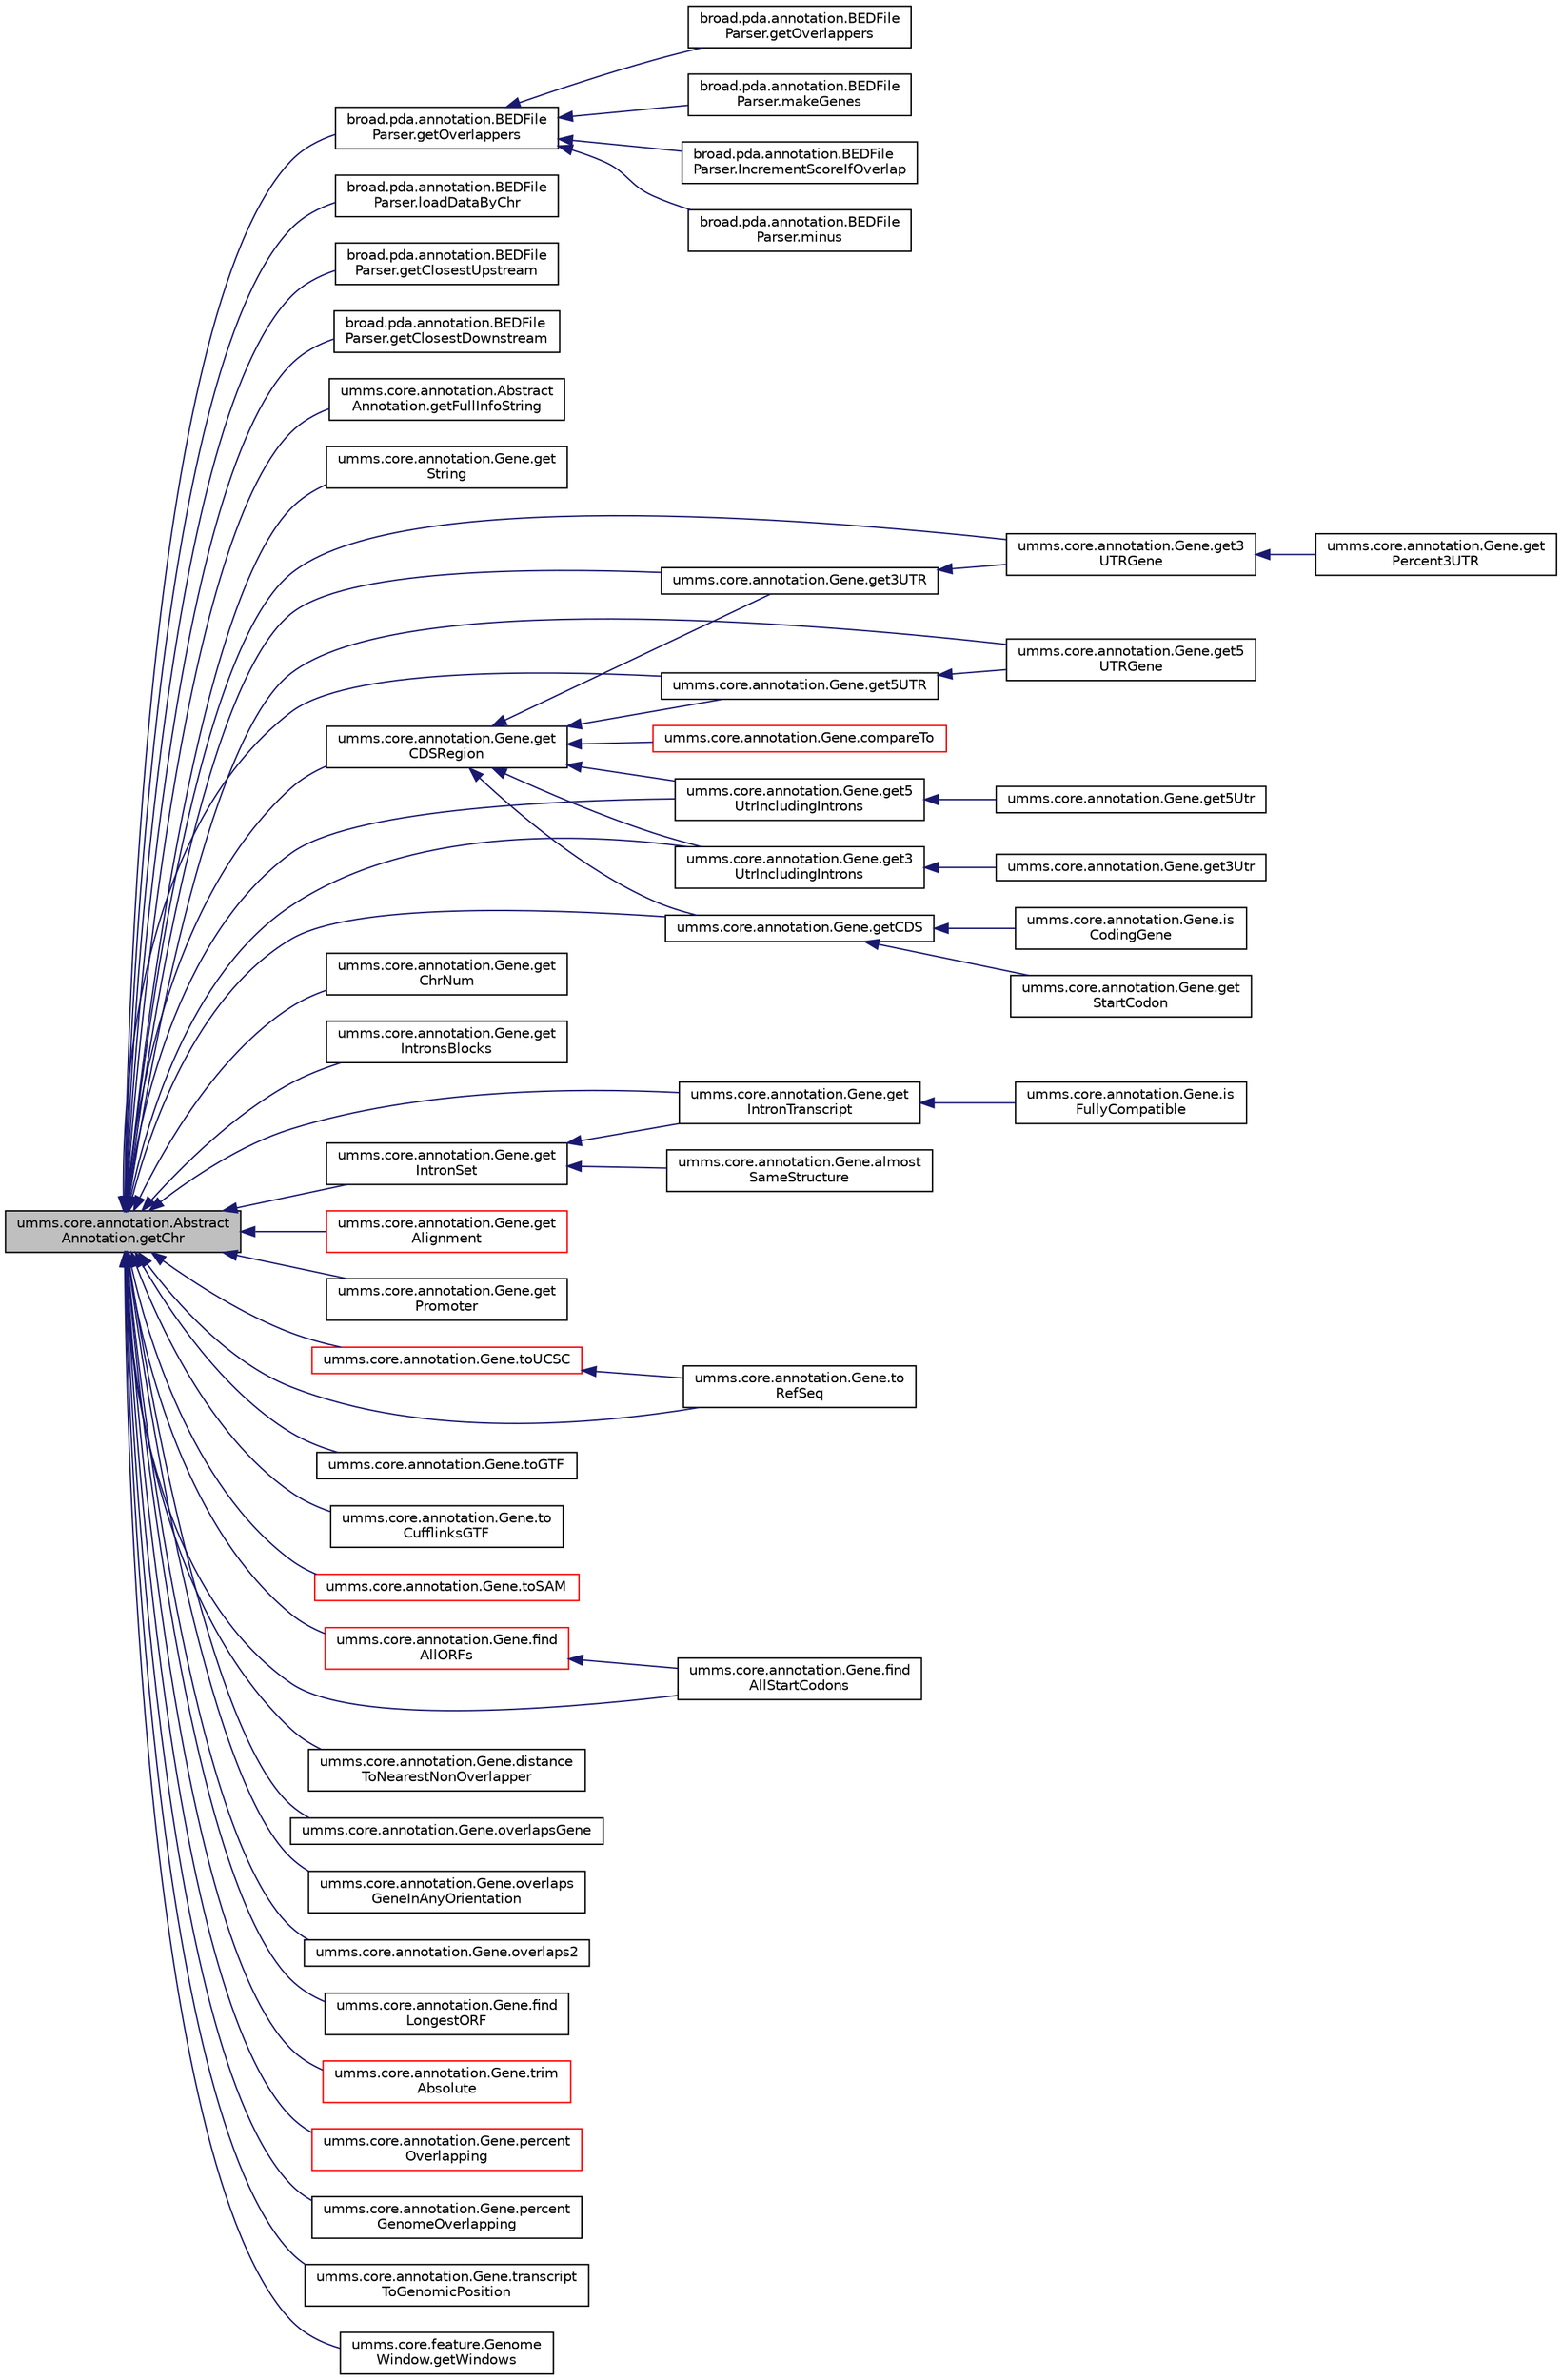 digraph "umms.core.annotation.AbstractAnnotation.getChr"
{
  edge [fontname="Helvetica",fontsize="10",labelfontname="Helvetica",labelfontsize="10"];
  node [fontname="Helvetica",fontsize="10",shape=record];
  rankdir="LR";
  Node1 [label="umms.core.annotation.Abstract\lAnnotation.getChr",height=0.2,width=0.4,color="black", fillcolor="grey75", style="filled" fontcolor="black"];
  Node1 -> Node2 [dir="back",color="midnightblue",fontsize="10",style="solid",fontname="Helvetica"];
  Node2 [label="broad.pda.annotation.BEDFile\lParser.getOverlappers",height=0.2,width=0.4,color="black", fillcolor="white", style="filled",URL="$classbroad_1_1pda_1_1annotation_1_1_b_e_d_file_parser.html#a5ee44c0a7cd95e4d0c36e58f82efb8d2"];
  Node2 -> Node3 [dir="back",color="midnightblue",fontsize="10",style="solid",fontname="Helvetica"];
  Node3 [label="broad.pda.annotation.BEDFile\lParser.getOverlappers",height=0.2,width=0.4,color="black", fillcolor="white", style="filled",URL="$classbroad_1_1pda_1_1annotation_1_1_b_e_d_file_parser.html#a35e8567ada47804129a2a32b113821d0"];
  Node2 -> Node4 [dir="back",color="midnightblue",fontsize="10",style="solid",fontname="Helvetica"];
  Node4 [label="broad.pda.annotation.BEDFile\lParser.makeGenes",height=0.2,width=0.4,color="black", fillcolor="white", style="filled",URL="$classbroad_1_1pda_1_1annotation_1_1_b_e_d_file_parser.html#a0d1ef53e95c6fc5fd889fdd566d307e8"];
  Node2 -> Node5 [dir="back",color="midnightblue",fontsize="10",style="solid",fontname="Helvetica"];
  Node5 [label="broad.pda.annotation.BEDFile\lParser.IncrementScoreIfOverlap",height=0.2,width=0.4,color="black", fillcolor="white", style="filled",URL="$classbroad_1_1pda_1_1annotation_1_1_b_e_d_file_parser.html#ae177571878924990e5bdc5cf5726ef92"];
  Node2 -> Node6 [dir="back",color="midnightblue",fontsize="10",style="solid",fontname="Helvetica"];
  Node6 [label="broad.pda.annotation.BEDFile\lParser.minus",height=0.2,width=0.4,color="black", fillcolor="white", style="filled",URL="$classbroad_1_1pda_1_1annotation_1_1_b_e_d_file_parser.html#a3c26637d96247aa07ca8fcf6bade2636"];
  Node1 -> Node7 [dir="back",color="midnightblue",fontsize="10",style="solid",fontname="Helvetica"];
  Node7 [label="broad.pda.annotation.BEDFile\lParser.loadDataByChr",height=0.2,width=0.4,color="black", fillcolor="white", style="filled",URL="$classbroad_1_1pda_1_1annotation_1_1_b_e_d_file_parser.html#a33bb3fba62fc200b7200b8510b2eb5c1"];
  Node1 -> Node8 [dir="back",color="midnightblue",fontsize="10",style="solid",fontname="Helvetica"];
  Node8 [label="broad.pda.annotation.BEDFile\lParser.getClosestUpstream",height=0.2,width=0.4,color="black", fillcolor="white", style="filled",URL="$classbroad_1_1pda_1_1annotation_1_1_b_e_d_file_parser.html#a01bdda303f0aa5c707342733e3bb09c2"];
  Node1 -> Node9 [dir="back",color="midnightblue",fontsize="10",style="solid",fontname="Helvetica"];
  Node9 [label="broad.pda.annotation.BEDFile\lParser.getClosestDownstream",height=0.2,width=0.4,color="black", fillcolor="white", style="filled",URL="$classbroad_1_1pda_1_1annotation_1_1_b_e_d_file_parser.html#a17134d7932aab01f1cb7783f60bbded9"];
  Node1 -> Node10 [dir="back",color="midnightblue",fontsize="10",style="solid",fontname="Helvetica"];
  Node10 [label="umms.core.annotation.Abstract\lAnnotation.getFullInfoString",height=0.2,width=0.4,color="black", fillcolor="white", style="filled",URL="$classumms_1_1core_1_1annotation_1_1_abstract_annotation.html#a745f96c6e9f859a8f9be365f5916c11d"];
  Node1 -> Node11 [dir="back",color="midnightblue",fontsize="10",style="solid",fontname="Helvetica"];
  Node11 [label="umms.core.annotation.Gene.get\lString",height=0.2,width=0.4,color="black", fillcolor="white", style="filled",URL="$classumms_1_1core_1_1annotation_1_1_gene.html#a8f04b65c662ee6fd8903543f0e621076"];
  Node1 -> Node12 [dir="back",color="midnightblue",fontsize="10",style="solid",fontname="Helvetica"];
  Node12 [label="umms.core.annotation.Gene.get3\lUTRGene",height=0.2,width=0.4,color="black", fillcolor="white", style="filled",URL="$classumms_1_1core_1_1annotation_1_1_gene.html#afb42d4f238f4c58d94b75b74472083df"];
  Node12 -> Node13 [dir="back",color="midnightblue",fontsize="10",style="solid",fontname="Helvetica"];
  Node13 [label="umms.core.annotation.Gene.get\lPercent3UTR",height=0.2,width=0.4,color="black", fillcolor="white", style="filled",URL="$classumms_1_1core_1_1annotation_1_1_gene.html#aadc804eb8e2ac39c271509a51b1091ef"];
  Node1 -> Node14 [dir="back",color="midnightblue",fontsize="10",style="solid",fontname="Helvetica"];
  Node14 [label="umms.core.annotation.Gene.get5\lUTRGene",height=0.2,width=0.4,color="black", fillcolor="white", style="filled",URL="$classumms_1_1core_1_1annotation_1_1_gene.html#ab02249dcebe27ea4d2dc72a8632e27ce"];
  Node1 -> Node15 [dir="back",color="midnightblue",fontsize="10",style="solid",fontname="Helvetica"];
  Node15 [label="umms.core.annotation.Gene.get5UTR",height=0.2,width=0.4,color="black", fillcolor="white", style="filled",URL="$classumms_1_1core_1_1annotation_1_1_gene.html#af8460b1e69cc22e216a0c59da1e9dc88"];
  Node15 -> Node14 [dir="back",color="midnightblue",fontsize="10",style="solid",fontname="Helvetica"];
  Node1 -> Node16 [dir="back",color="midnightblue",fontsize="10",style="solid",fontname="Helvetica"];
  Node16 [label="umms.core.annotation.Gene.get3UTR",height=0.2,width=0.4,color="black", fillcolor="white", style="filled",URL="$classumms_1_1core_1_1annotation_1_1_gene.html#a5da62e5fc6fc17a00f28b91a2d692c3e"];
  Node16 -> Node12 [dir="back",color="midnightblue",fontsize="10",style="solid",fontname="Helvetica"];
  Node1 -> Node17 [dir="back",color="midnightblue",fontsize="10",style="solid",fontname="Helvetica"];
  Node17 [label="umms.core.annotation.Gene.get5\lUtrIncludingIntrons",height=0.2,width=0.4,color="black", fillcolor="white", style="filled",URL="$classumms_1_1core_1_1annotation_1_1_gene.html#aeacc46ef311ac493dc1c5f1d82190a8e"];
  Node17 -> Node18 [dir="back",color="midnightblue",fontsize="10",style="solid",fontname="Helvetica"];
  Node18 [label="umms.core.annotation.Gene.get5Utr",height=0.2,width=0.4,color="black", fillcolor="white", style="filled",URL="$classumms_1_1core_1_1annotation_1_1_gene.html#a207204cc1cf3f4e8b1db5ceba1d00d89"];
  Node1 -> Node19 [dir="back",color="midnightblue",fontsize="10",style="solid",fontname="Helvetica"];
  Node19 [label="umms.core.annotation.Gene.get\lChrNum",height=0.2,width=0.4,color="black", fillcolor="white", style="filled",URL="$classumms_1_1core_1_1annotation_1_1_gene.html#af827d888eaeea5171833f59e83832776"];
  Node1 -> Node20 [dir="back",color="midnightblue",fontsize="10",style="solid",fontname="Helvetica"];
  Node20 [label="umms.core.annotation.Gene.get3\lUtrIncludingIntrons",height=0.2,width=0.4,color="black", fillcolor="white", style="filled",URL="$classumms_1_1core_1_1annotation_1_1_gene.html#aae0325e4bc1a847f48930fe1c62952bd"];
  Node20 -> Node21 [dir="back",color="midnightblue",fontsize="10",style="solid",fontname="Helvetica"];
  Node21 [label="umms.core.annotation.Gene.get3Utr",height=0.2,width=0.4,color="black", fillcolor="white", style="filled",URL="$classumms_1_1core_1_1annotation_1_1_gene.html#ac0999b66a6a587bcf737ed8101f2d371"];
  Node1 -> Node22 [dir="back",color="midnightblue",fontsize="10",style="solid",fontname="Helvetica"];
  Node22 [label="umms.core.annotation.Gene.get\lIntronsBlocks",height=0.2,width=0.4,color="black", fillcolor="white", style="filled",URL="$classumms_1_1core_1_1annotation_1_1_gene.html#aa6c38c831dfee6a932f6c6ebdab96384"];
  Node1 -> Node23 [dir="back",color="midnightblue",fontsize="10",style="solid",fontname="Helvetica"];
  Node23 [label="umms.core.annotation.Gene.get\lIntronSet",height=0.2,width=0.4,color="black", fillcolor="white", style="filled",URL="$classumms_1_1core_1_1annotation_1_1_gene.html#aa0f15894f4ab4ed9112de6cab211876d"];
  Node23 -> Node24 [dir="back",color="midnightblue",fontsize="10",style="solid",fontname="Helvetica"];
  Node24 [label="umms.core.annotation.Gene.get\lIntronTranscript",height=0.2,width=0.4,color="black", fillcolor="white", style="filled",URL="$classumms_1_1core_1_1annotation_1_1_gene.html#a921d5aac3c0e8e5b5ff2de7328e5d68e"];
  Node24 -> Node25 [dir="back",color="midnightblue",fontsize="10",style="solid",fontname="Helvetica"];
  Node25 [label="umms.core.annotation.Gene.is\lFullyCompatible",height=0.2,width=0.4,color="black", fillcolor="white", style="filled",URL="$classumms_1_1core_1_1annotation_1_1_gene.html#ac1f84639046dcf50ab5c6ff82416cfaa"];
  Node23 -> Node26 [dir="back",color="midnightblue",fontsize="10",style="solid",fontname="Helvetica"];
  Node26 [label="umms.core.annotation.Gene.almost\lSameStructure",height=0.2,width=0.4,color="black", fillcolor="white", style="filled",URL="$classumms_1_1core_1_1annotation_1_1_gene.html#ac5bdb2ada80eba3478de31a40cb42da4"];
  Node1 -> Node24 [dir="back",color="midnightblue",fontsize="10",style="solid",fontname="Helvetica"];
  Node1 -> Node27 [dir="back",color="midnightblue",fontsize="10",style="solid",fontname="Helvetica"];
  Node27 [label="umms.core.annotation.Gene.getCDS",height=0.2,width=0.4,color="black", fillcolor="white", style="filled",URL="$classumms_1_1core_1_1annotation_1_1_gene.html#ae414757cb1720273e4f4a3188978eb49"];
  Node27 -> Node28 [dir="back",color="midnightblue",fontsize="10",style="solid",fontname="Helvetica"];
  Node28 [label="umms.core.annotation.Gene.get\lStartCodon",height=0.2,width=0.4,color="black", fillcolor="white", style="filled",URL="$classumms_1_1core_1_1annotation_1_1_gene.html#a66af3f09f9f1adfc842397613d1e5ff7"];
  Node27 -> Node29 [dir="back",color="midnightblue",fontsize="10",style="solid",fontname="Helvetica"];
  Node29 [label="umms.core.annotation.Gene.is\lCodingGene",height=0.2,width=0.4,color="black", fillcolor="white", style="filled",URL="$classumms_1_1core_1_1annotation_1_1_gene.html#ad2a651cd125ea1ebea3f496cb62853e3"];
  Node1 -> Node30 [dir="back",color="midnightblue",fontsize="10",style="solid",fontname="Helvetica"];
  Node30 [label="umms.core.annotation.Gene.get\lCDSRegion",height=0.2,width=0.4,color="black", fillcolor="white", style="filled",URL="$classumms_1_1core_1_1annotation_1_1_gene.html#a2bbe2bac12a9b9f09bfb2962e8a72d67"];
  Node30 -> Node15 [dir="back",color="midnightblue",fontsize="10",style="solid",fontname="Helvetica"];
  Node30 -> Node16 [dir="back",color="midnightblue",fontsize="10",style="solid",fontname="Helvetica"];
  Node30 -> Node17 [dir="back",color="midnightblue",fontsize="10",style="solid",fontname="Helvetica"];
  Node30 -> Node20 [dir="back",color="midnightblue",fontsize="10",style="solid",fontname="Helvetica"];
  Node30 -> Node27 [dir="back",color="midnightblue",fontsize="10",style="solid",fontname="Helvetica"];
  Node30 -> Node31 [dir="back",color="midnightblue",fontsize="10",style="solid",fontname="Helvetica"];
  Node31 [label="umms.core.annotation.Gene.compareTo",height=0.2,width=0.4,color="red", fillcolor="white", style="filled",URL="$classumms_1_1core_1_1annotation_1_1_gene.html#a3cd085a5501a376bdd6f929a7d1271b3"];
  Node1 -> Node32 [dir="back",color="midnightblue",fontsize="10",style="solid",fontname="Helvetica"];
  Node32 [label="umms.core.annotation.Gene.get\lAlignment",height=0.2,width=0.4,color="red", fillcolor="white", style="filled",URL="$classumms_1_1core_1_1annotation_1_1_gene.html#ab24320099ec493ae869b31bececfa418"];
  Node1 -> Node33 [dir="back",color="midnightblue",fontsize="10",style="solid",fontname="Helvetica"];
  Node33 [label="umms.core.annotation.Gene.get\lPromoter",height=0.2,width=0.4,color="black", fillcolor="white", style="filled",URL="$classumms_1_1core_1_1annotation_1_1_gene.html#a7547d62e9d7421183cf1aafc864a2e1a"];
  Node1 -> Node34 [dir="back",color="midnightblue",fontsize="10",style="solid",fontname="Helvetica"];
  Node34 [label="umms.core.annotation.Gene.to\lRefSeq",height=0.2,width=0.4,color="black", fillcolor="white", style="filled",URL="$classumms_1_1core_1_1annotation_1_1_gene.html#a43a69fe8e87f04c87d7764646070d7aa"];
  Node1 -> Node35 [dir="back",color="midnightblue",fontsize="10",style="solid",fontname="Helvetica"];
  Node35 [label="umms.core.annotation.Gene.toUCSC",height=0.2,width=0.4,color="red", fillcolor="white", style="filled",URL="$classumms_1_1core_1_1annotation_1_1_gene.html#ae7bf8a1fbe47d8ef9aaaf03640f49021"];
  Node35 -> Node34 [dir="back",color="midnightblue",fontsize="10",style="solid",fontname="Helvetica"];
  Node1 -> Node36 [dir="back",color="midnightblue",fontsize="10",style="solid",fontname="Helvetica"];
  Node36 [label="umms.core.annotation.Gene.toGTF",height=0.2,width=0.4,color="black", fillcolor="white", style="filled",URL="$classumms_1_1core_1_1annotation_1_1_gene.html#a4783b59545d170c80ef1d64eedc1dc26"];
  Node1 -> Node37 [dir="back",color="midnightblue",fontsize="10",style="solid",fontname="Helvetica"];
  Node37 [label="umms.core.annotation.Gene.to\lCufflinksGTF",height=0.2,width=0.4,color="black", fillcolor="white", style="filled",URL="$classumms_1_1core_1_1annotation_1_1_gene.html#a01bbf56d281f56164e72076a36169606"];
  Node1 -> Node38 [dir="back",color="midnightblue",fontsize="10",style="solid",fontname="Helvetica"];
  Node38 [label="umms.core.annotation.Gene.toSAM",height=0.2,width=0.4,color="red", fillcolor="white", style="filled",URL="$classumms_1_1core_1_1annotation_1_1_gene.html#a7111a9fa6fe68ef711f3ffaee4950f82"];
  Node1 -> Node39 [dir="back",color="midnightblue",fontsize="10",style="solid",fontname="Helvetica"];
  Node39 [label="umms.core.annotation.Gene.find\lAllORFs",height=0.2,width=0.4,color="red", fillcolor="white", style="filled",URL="$classumms_1_1core_1_1annotation_1_1_gene.html#a9ee9efb63f7d3cfd37e9f4300e026486"];
  Node39 -> Node40 [dir="back",color="midnightblue",fontsize="10",style="solid",fontname="Helvetica"];
  Node40 [label="umms.core.annotation.Gene.find\lAllStartCodons",height=0.2,width=0.4,color="black", fillcolor="white", style="filled",URL="$classumms_1_1core_1_1annotation_1_1_gene.html#aaea8a567b50a5856f3d1be57678cb8a0"];
  Node1 -> Node40 [dir="back",color="midnightblue",fontsize="10",style="solid",fontname="Helvetica"];
  Node1 -> Node41 [dir="back",color="midnightblue",fontsize="10",style="solid",fontname="Helvetica"];
  Node41 [label="umms.core.annotation.Gene.distance\lToNearestNonOverlapper",height=0.2,width=0.4,color="black", fillcolor="white", style="filled",URL="$classumms_1_1core_1_1annotation_1_1_gene.html#ae729cd55ef7399dd7e9bd3158d4ed60a"];
  Node1 -> Node42 [dir="back",color="midnightblue",fontsize="10",style="solid",fontname="Helvetica"];
  Node42 [label="umms.core.annotation.Gene.overlapsGene",height=0.2,width=0.4,color="black", fillcolor="white", style="filled",URL="$classumms_1_1core_1_1annotation_1_1_gene.html#ac6baca43bb8c0d589ee20dca51cc249e"];
  Node1 -> Node43 [dir="back",color="midnightblue",fontsize="10",style="solid",fontname="Helvetica"];
  Node43 [label="umms.core.annotation.Gene.overlaps\lGeneInAnyOrientation",height=0.2,width=0.4,color="black", fillcolor="white", style="filled",URL="$classumms_1_1core_1_1annotation_1_1_gene.html#a776ce11b119e43d0cfaefd520f372d83"];
  Node1 -> Node44 [dir="back",color="midnightblue",fontsize="10",style="solid",fontname="Helvetica"];
  Node44 [label="umms.core.annotation.Gene.overlaps2",height=0.2,width=0.4,color="black", fillcolor="white", style="filled",URL="$classumms_1_1core_1_1annotation_1_1_gene.html#a5a004233c6724ab80d41e9a38e0e254e"];
  Node1 -> Node45 [dir="back",color="midnightblue",fontsize="10",style="solid",fontname="Helvetica"];
  Node45 [label="umms.core.annotation.Gene.find\lLongestORF",height=0.2,width=0.4,color="black", fillcolor="white", style="filled",URL="$classumms_1_1core_1_1annotation_1_1_gene.html#a7dd93cc2efc0a68674a9e88f3e6d9ac9"];
  Node1 -> Node46 [dir="back",color="midnightblue",fontsize="10",style="solid",fontname="Helvetica"];
  Node46 [label="umms.core.annotation.Gene.trim\lAbsolute",height=0.2,width=0.4,color="red", fillcolor="white", style="filled",URL="$classumms_1_1core_1_1annotation_1_1_gene.html#a9c0ff8d65eb3523cb9d9d94b36d79638"];
  Node1 -> Node47 [dir="back",color="midnightblue",fontsize="10",style="solid",fontname="Helvetica"];
  Node47 [label="umms.core.annotation.Gene.percent\lOverlapping",height=0.2,width=0.4,color="red", fillcolor="white", style="filled",URL="$classumms_1_1core_1_1annotation_1_1_gene.html#a86eb52fc8956125ad9cc466e74a61717"];
  Node1 -> Node48 [dir="back",color="midnightblue",fontsize="10",style="solid",fontname="Helvetica"];
  Node48 [label="umms.core.annotation.Gene.percent\lGenomeOverlapping",height=0.2,width=0.4,color="black", fillcolor="white", style="filled",URL="$classumms_1_1core_1_1annotation_1_1_gene.html#aeb6dedb921f4a8a4f922a262d77bf8a4"];
  Node1 -> Node49 [dir="back",color="midnightblue",fontsize="10",style="solid",fontname="Helvetica"];
  Node49 [label="umms.core.annotation.Gene.transcript\lToGenomicPosition",height=0.2,width=0.4,color="black", fillcolor="white", style="filled",URL="$classumms_1_1core_1_1annotation_1_1_gene.html#ab39e50ecf3b00dbf0a984b956d8a5d0d"];
  Node1 -> Node50 [dir="back",color="midnightblue",fontsize="10",style="solid",fontname="Helvetica"];
  Node50 [label="umms.core.feature.Genome\lWindow.getWindows",height=0.2,width=0.4,color="black", fillcolor="white", style="filled",URL="$classumms_1_1core_1_1feature_1_1_genome_window.html#aa03e0fb867f659eba10ca1144469063d"];
}
